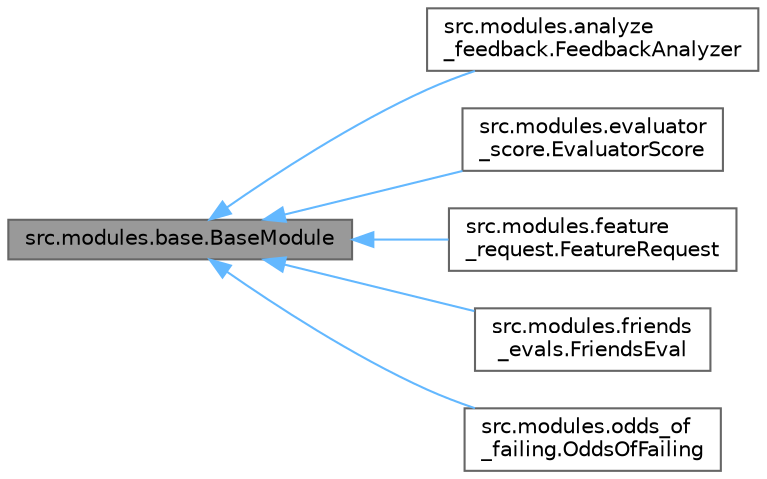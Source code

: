 digraph "src.modules.base.BaseModule"
{
 // LATEX_PDF_SIZE
  bgcolor="transparent";
  edge [fontname=Helvetica,fontsize=10,labelfontname=Helvetica,labelfontsize=10];
  node [fontname=Helvetica,fontsize=10,shape=box,height=0.2,width=0.4];
  rankdir="LR";
  Node1 [id="Node000001",label="src.modules.base.BaseModule",height=0.2,width=0.4,color="gray40", fillcolor="grey60", style="filled", fontcolor="black",tooltip=" "];
  Node1 -> Node2 [id="edge1_Node000001_Node000002",dir="back",color="steelblue1",style="solid",tooltip=" "];
  Node2 [id="Node000002",label="src.modules.analyze\l_feedback.FeedbackAnalyzer",height=0.2,width=0.4,color="gray40", fillcolor="white", style="filled",URL="$classsrc_1_1modules_1_1analyze__feedback_1_1_feedback_analyzer.html",tooltip=" "];
  Node1 -> Node3 [id="edge2_Node000001_Node000003",dir="back",color="steelblue1",style="solid",tooltip=" "];
  Node3 [id="Node000003",label="src.modules.evaluator\l_score.EvaluatorScore",height=0.2,width=0.4,color="gray40", fillcolor="white", style="filled",URL="$classsrc_1_1modules_1_1evaluator__score_1_1_evaluator_score.html",tooltip=" "];
  Node1 -> Node4 [id="edge3_Node000001_Node000004",dir="back",color="steelblue1",style="solid",tooltip=" "];
  Node4 [id="Node000004",label="src.modules.feature\l_request.FeatureRequest",height=0.2,width=0.4,color="gray40", fillcolor="white", style="filled",URL="$classsrc_1_1modules_1_1feature__request_1_1_feature_request.html",tooltip=" "];
  Node1 -> Node5 [id="edge4_Node000001_Node000005",dir="back",color="steelblue1",style="solid",tooltip=" "];
  Node5 [id="Node000005",label="src.modules.friends\l_evals.FriendsEval",height=0.2,width=0.4,color="gray40", fillcolor="white", style="filled",URL="$classsrc_1_1modules_1_1friends__evals_1_1_friends_eval.html",tooltip=" "];
  Node1 -> Node6 [id="edge5_Node000001_Node000006",dir="back",color="steelblue1",style="solid",tooltip=" "];
  Node6 [id="Node000006",label="src.modules.odds_of\l_failing.OddsOfFailing",height=0.2,width=0.4,color="gray40", fillcolor="white", style="filled",URL="$classsrc_1_1modules_1_1odds__of__failing_1_1_odds_of_failing.html",tooltip=" "];
}

